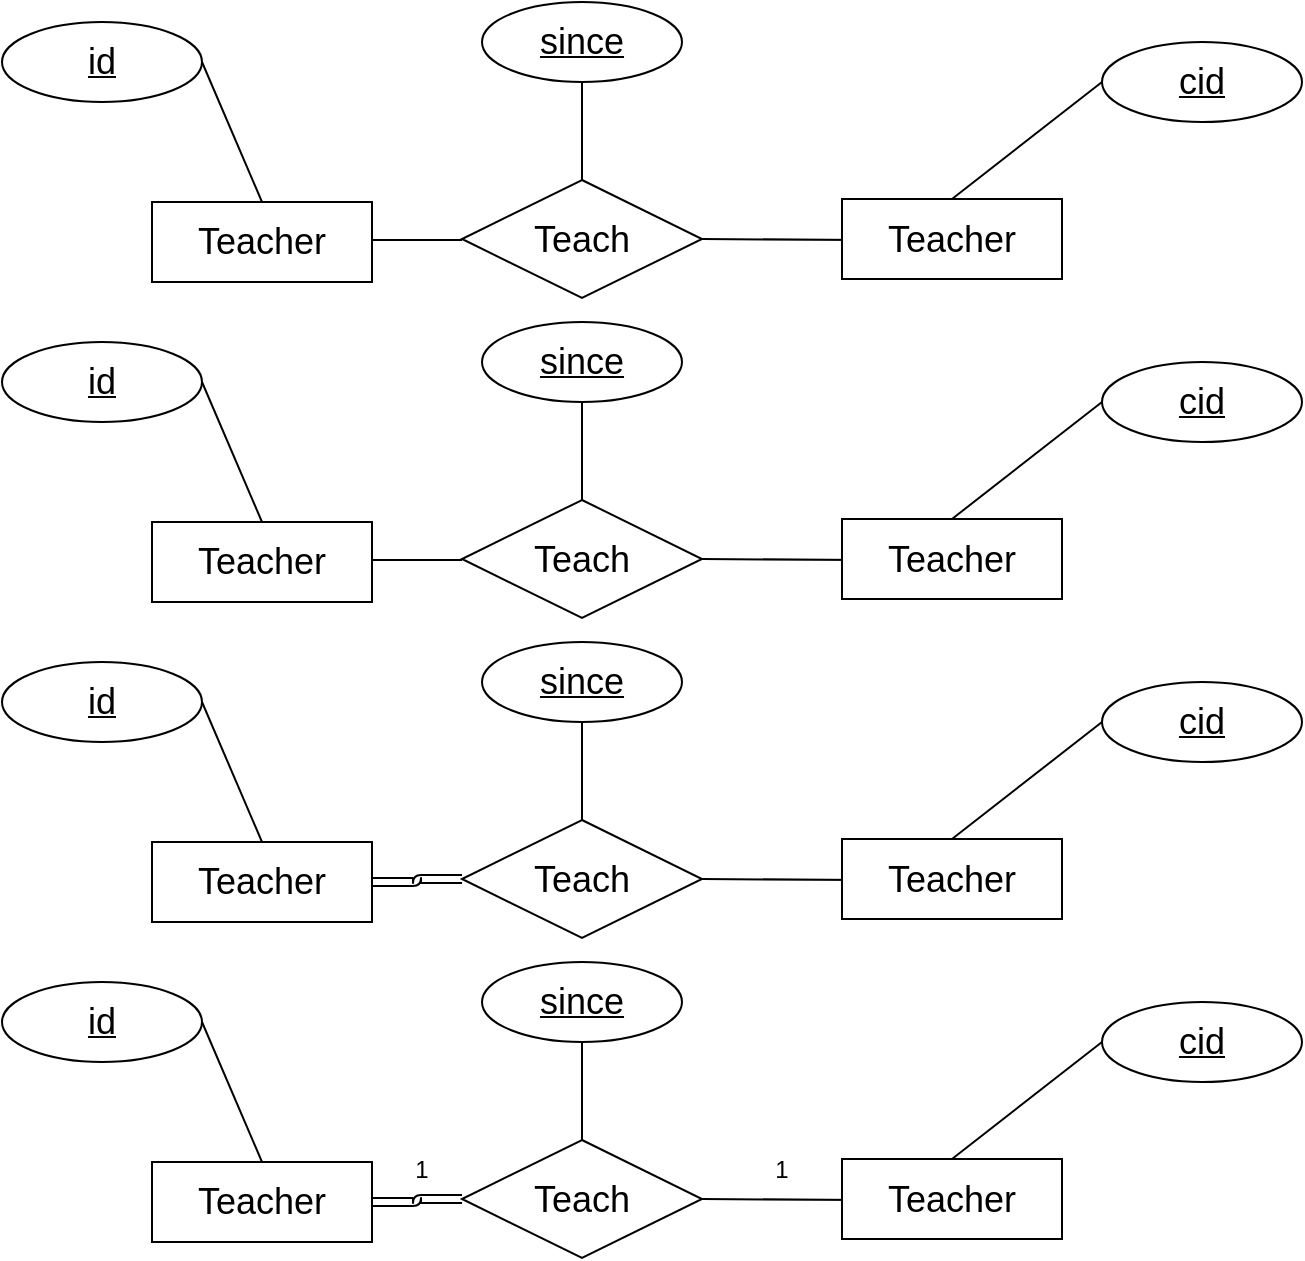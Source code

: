 <mxfile version="14.8.2" type="github">
  <diagram id="R2lEEEUBdFMjLlhIrx00" name="Page-1">
    <mxGraphModel dx="946" dy="614" grid="1" gridSize="10" guides="1" tooltips="1" connect="1" arrows="1" fold="1" page="1" pageScale="1" pageWidth="850" pageHeight="1100" math="0" shadow="0" extFonts="Permanent Marker^https://fonts.googleapis.com/css?family=Permanent+Marker">
      <root>
        <mxCell id="0" />
        <mxCell id="1" parent="0" />
        <mxCell id="z0YsIwwLCyYLcJz00GNt-2" value="&lt;font style=&quot;font-size: 18px&quot;&gt;Teach&lt;/font&gt;" style="rhombus;whiteSpace=wrap;html=1;" vertex="1" parent="1">
          <mxGeometry x="290" y="149" width="120" height="59" as="geometry" />
        </mxCell>
        <mxCell id="z0YsIwwLCyYLcJz00GNt-4" value="&lt;font style=&quot;font-size: 18px&quot;&gt;Teacher&lt;/font&gt;" style="rounded=0;whiteSpace=wrap;html=1;" vertex="1" parent="1">
          <mxGeometry x="135" y="160" width="110" height="40" as="geometry" />
        </mxCell>
        <mxCell id="z0YsIwwLCyYLcJz00GNt-6" value="&lt;font style=&quot;font-size: 18px&quot;&gt;&lt;u&gt;id&lt;/u&gt;&lt;/font&gt;" style="ellipse;whiteSpace=wrap;html=1;" vertex="1" parent="1">
          <mxGeometry x="60" y="70" width="100" height="40" as="geometry" />
        </mxCell>
        <mxCell id="z0YsIwwLCyYLcJz00GNt-17" value="" style="endArrow=none;html=1;startArrow=none;startFill=0;entryX=0.5;entryY=0;entryDx=0;entryDy=0;" edge="1" parent="1">
          <mxGeometry width="50" height="50" relative="1" as="geometry">
            <mxPoint x="160" y="90" as="sourcePoint" />
            <mxPoint x="190" y="160" as="targetPoint" />
          </mxGeometry>
        </mxCell>
        <mxCell id="z0YsIwwLCyYLcJz00GNt-21" value="" style="line;strokeWidth=1;rotatable=0;dashed=0;labelPosition=right;align=left;verticalAlign=middle;spacingTop=0;spacingLeft=6;points=[];portConstraint=eastwest;rounded=0;sketch=0;" vertex="1" parent="1">
          <mxGeometry x="245" y="174" width="45" height="10" as="geometry" />
        </mxCell>
        <mxCell id="z0YsIwwLCyYLcJz00GNt-42" value="" style="endArrow=none;html=1;entryX=0;entryY=0.5;entryDx=0;entryDy=0;exitX=1;exitY=0.5;exitDx=0;exitDy=0;" edge="1" parent="1">
          <mxGeometry width="50" height="50" relative="1" as="geometry">
            <mxPoint x="410" y="178.5" as="sourcePoint" />
            <mxPoint x="490" y="179" as="targetPoint" />
          </mxGeometry>
        </mxCell>
        <mxCell id="z0YsIwwLCyYLcJz00GNt-46" value="&lt;u&gt;&lt;font style=&quot;font-size: 18px&quot;&gt;cid&lt;/font&gt;&lt;/u&gt;" style="ellipse;whiteSpace=wrap;html=1;" vertex="1" parent="1">
          <mxGeometry x="610" y="80" width="100" height="40" as="geometry" />
        </mxCell>
        <mxCell id="z0YsIwwLCyYLcJz00GNt-47" value="" style="endArrow=none;html=1;startArrow=none;startFill=0;entryX=0.5;entryY=0;entryDx=0;entryDy=0;exitX=0;exitY=0.5;exitDx=0;exitDy=0;" edge="1" parent="1" source="z0YsIwwLCyYLcJz00GNt-46" target="z0YsIwwLCyYLcJz00GNt-48">
          <mxGeometry width="50" height="50" relative="1" as="geometry">
            <mxPoint x="530" y="89" as="sourcePoint" />
            <mxPoint x="560" y="149" as="targetPoint" />
          </mxGeometry>
        </mxCell>
        <mxCell id="z0YsIwwLCyYLcJz00GNt-48" value="&lt;font style=&quot;font-size: 18px&quot;&gt;Teacher&lt;/font&gt;" style="rounded=0;whiteSpace=wrap;html=1;" vertex="1" parent="1">
          <mxGeometry x="480" y="158.5" width="110" height="40" as="geometry" />
        </mxCell>
        <mxCell id="z0YsIwwLCyYLcJz00GNt-58" value="" style="endArrow=none;html=1;exitX=0.5;exitY=0;exitDx=0;exitDy=0;entryX=0.5;entryY=1;entryDx=0;entryDy=0;" edge="1" parent="1" source="z0YsIwwLCyYLcJz00GNt-2" target="z0YsIwwLCyYLcJz00GNt-59">
          <mxGeometry width="50" height="50" relative="1" as="geometry">
            <mxPoint x="490" y="280" as="sourcePoint" />
            <mxPoint x="360" y="100" as="targetPoint" />
            <Array as="points" />
          </mxGeometry>
        </mxCell>
        <mxCell id="z0YsIwwLCyYLcJz00GNt-59" value="&lt;font style=&quot;font-size: 18px&quot;&gt;&lt;u&gt;since&lt;/u&gt;&lt;/font&gt;" style="ellipse;whiteSpace=wrap;html=1;" vertex="1" parent="1">
          <mxGeometry x="300" y="60" width="100" height="40" as="geometry" />
        </mxCell>
        <mxCell id="z0YsIwwLCyYLcJz00GNt-62" value="&lt;font style=&quot;font-size: 18px&quot;&gt;Teach&lt;/font&gt;" style="rhombus;whiteSpace=wrap;html=1;" vertex="1" parent="1">
          <mxGeometry x="290" y="309" width="120" height="59" as="geometry" />
        </mxCell>
        <mxCell id="z0YsIwwLCyYLcJz00GNt-63" value="&lt;font style=&quot;font-size: 18px&quot;&gt;Teacher&lt;/font&gt;" style="rounded=0;whiteSpace=wrap;html=1;" vertex="1" parent="1">
          <mxGeometry x="135" y="320" width="110" height="40" as="geometry" />
        </mxCell>
        <mxCell id="z0YsIwwLCyYLcJz00GNt-64" value="&lt;font style=&quot;font-size: 18px&quot;&gt;&lt;u&gt;id&lt;/u&gt;&lt;/font&gt;" style="ellipse;whiteSpace=wrap;html=1;" vertex="1" parent="1">
          <mxGeometry x="60" y="230" width="100" height="40" as="geometry" />
        </mxCell>
        <mxCell id="z0YsIwwLCyYLcJz00GNt-65" value="" style="endArrow=none;html=1;startArrow=none;startFill=0;entryX=0.5;entryY=0;entryDx=0;entryDy=0;" edge="1" parent="1">
          <mxGeometry width="50" height="50" relative="1" as="geometry">
            <mxPoint x="160" y="250" as="sourcePoint" />
            <mxPoint x="190" y="320" as="targetPoint" />
          </mxGeometry>
        </mxCell>
        <mxCell id="z0YsIwwLCyYLcJz00GNt-66" value="" style="line;strokeWidth=1;rotatable=0;dashed=0;labelPosition=right;align=left;verticalAlign=middle;spacingTop=0;spacingLeft=6;points=[];portConstraint=eastwest;rounded=0;sketch=0;" vertex="1" parent="1">
          <mxGeometry x="245" y="334" width="45" height="10" as="geometry" />
        </mxCell>
        <mxCell id="z0YsIwwLCyYLcJz00GNt-67" value="" style="endArrow=none;html=1;entryX=0;entryY=0.5;entryDx=0;entryDy=0;exitX=1;exitY=0.5;exitDx=0;exitDy=0;" edge="1" parent="1">
          <mxGeometry width="50" height="50" relative="1" as="geometry">
            <mxPoint x="410" y="338.5" as="sourcePoint" />
            <mxPoint x="490" y="339" as="targetPoint" />
          </mxGeometry>
        </mxCell>
        <mxCell id="z0YsIwwLCyYLcJz00GNt-68" value="&lt;u&gt;&lt;font style=&quot;font-size: 18px&quot;&gt;cid&lt;/font&gt;&lt;/u&gt;" style="ellipse;whiteSpace=wrap;html=1;" vertex="1" parent="1">
          <mxGeometry x="610" y="240" width="100" height="40" as="geometry" />
        </mxCell>
        <mxCell id="z0YsIwwLCyYLcJz00GNt-69" value="" style="endArrow=none;html=1;startArrow=none;startFill=0;entryX=0.5;entryY=0;entryDx=0;entryDy=0;exitX=0;exitY=0.5;exitDx=0;exitDy=0;" edge="1" parent="1" source="z0YsIwwLCyYLcJz00GNt-68" target="z0YsIwwLCyYLcJz00GNt-70">
          <mxGeometry width="50" height="50" relative="1" as="geometry">
            <mxPoint x="530" y="249" as="sourcePoint" />
            <mxPoint x="560" y="309" as="targetPoint" />
          </mxGeometry>
        </mxCell>
        <mxCell id="z0YsIwwLCyYLcJz00GNt-70" value="&lt;font style=&quot;font-size: 18px&quot;&gt;Teacher&lt;/font&gt;" style="rounded=0;whiteSpace=wrap;html=1;" vertex="1" parent="1">
          <mxGeometry x="480" y="318.5" width="110" height="40" as="geometry" />
        </mxCell>
        <mxCell id="z0YsIwwLCyYLcJz00GNt-71" value="" style="endArrow=none;html=1;exitX=0.5;exitY=0;exitDx=0;exitDy=0;entryX=0.5;entryY=1;entryDx=0;entryDy=0;" edge="1" parent="1" source="z0YsIwwLCyYLcJz00GNt-62" target="z0YsIwwLCyYLcJz00GNt-72">
          <mxGeometry width="50" height="50" relative="1" as="geometry">
            <mxPoint x="490" y="440" as="sourcePoint" />
            <mxPoint x="360" y="260" as="targetPoint" />
            <Array as="points" />
          </mxGeometry>
        </mxCell>
        <mxCell id="z0YsIwwLCyYLcJz00GNt-72" value="&lt;font style=&quot;font-size: 18px&quot;&gt;&lt;u&gt;since&lt;/u&gt;&lt;/font&gt;" style="ellipse;whiteSpace=wrap;html=1;" vertex="1" parent="1">
          <mxGeometry x="300" y="220" width="100" height="40" as="geometry" />
        </mxCell>
        <mxCell id="z0YsIwwLCyYLcJz00GNt-73" value="&lt;font style=&quot;font-size: 18px&quot;&gt;Teach&lt;/font&gt;" style="rhombus;whiteSpace=wrap;html=1;" vertex="1" parent="1">
          <mxGeometry x="290" y="469" width="120" height="59" as="geometry" />
        </mxCell>
        <mxCell id="z0YsIwwLCyYLcJz00GNt-74" value="&lt;font style=&quot;font-size: 18px&quot;&gt;Teacher&lt;/font&gt;" style="rounded=0;whiteSpace=wrap;html=1;" vertex="1" parent="1">
          <mxGeometry x="135" y="480" width="110" height="40" as="geometry" />
        </mxCell>
        <mxCell id="z0YsIwwLCyYLcJz00GNt-75" value="&lt;font style=&quot;font-size: 18px&quot;&gt;&lt;u&gt;id&lt;/u&gt;&lt;/font&gt;" style="ellipse;whiteSpace=wrap;html=1;" vertex="1" parent="1">
          <mxGeometry x="60" y="390" width="100" height="40" as="geometry" />
        </mxCell>
        <mxCell id="z0YsIwwLCyYLcJz00GNt-76" value="" style="endArrow=none;html=1;startArrow=none;startFill=0;entryX=0.5;entryY=0;entryDx=0;entryDy=0;" edge="1" parent="1">
          <mxGeometry width="50" height="50" relative="1" as="geometry">
            <mxPoint x="160" y="410" as="sourcePoint" />
            <mxPoint x="190" y="480" as="targetPoint" />
          </mxGeometry>
        </mxCell>
        <mxCell id="z0YsIwwLCyYLcJz00GNt-78" value="" style="endArrow=none;html=1;entryX=0;entryY=0.5;entryDx=0;entryDy=0;exitX=1;exitY=0.5;exitDx=0;exitDy=0;" edge="1" parent="1">
          <mxGeometry width="50" height="50" relative="1" as="geometry">
            <mxPoint x="410" y="498.5" as="sourcePoint" />
            <mxPoint x="490" y="499" as="targetPoint" />
          </mxGeometry>
        </mxCell>
        <mxCell id="z0YsIwwLCyYLcJz00GNt-79" value="&lt;u&gt;&lt;font style=&quot;font-size: 18px&quot;&gt;cid&lt;/font&gt;&lt;/u&gt;" style="ellipse;whiteSpace=wrap;html=1;" vertex="1" parent="1">
          <mxGeometry x="610" y="400" width="100" height="40" as="geometry" />
        </mxCell>
        <mxCell id="z0YsIwwLCyYLcJz00GNt-80" value="" style="endArrow=none;html=1;startArrow=none;startFill=0;entryX=0.5;entryY=0;entryDx=0;entryDy=0;exitX=0;exitY=0.5;exitDx=0;exitDy=0;" edge="1" parent="1" source="z0YsIwwLCyYLcJz00GNt-79" target="z0YsIwwLCyYLcJz00GNt-81">
          <mxGeometry width="50" height="50" relative="1" as="geometry">
            <mxPoint x="530" y="409" as="sourcePoint" />
            <mxPoint x="560" y="469" as="targetPoint" />
          </mxGeometry>
        </mxCell>
        <mxCell id="z0YsIwwLCyYLcJz00GNt-81" value="&lt;font style=&quot;font-size: 18px&quot;&gt;Teacher&lt;/font&gt;" style="rounded=0;whiteSpace=wrap;html=1;" vertex="1" parent="1">
          <mxGeometry x="480" y="478.5" width="110" height="40" as="geometry" />
        </mxCell>
        <mxCell id="z0YsIwwLCyYLcJz00GNt-82" value="" style="endArrow=none;html=1;exitX=0.5;exitY=0;exitDx=0;exitDy=0;entryX=0.5;entryY=1;entryDx=0;entryDy=0;" edge="1" parent="1" source="z0YsIwwLCyYLcJz00GNt-73" target="z0YsIwwLCyYLcJz00GNt-83">
          <mxGeometry width="50" height="50" relative="1" as="geometry">
            <mxPoint x="490" y="600" as="sourcePoint" />
            <mxPoint x="360" y="420" as="targetPoint" />
            <Array as="points" />
          </mxGeometry>
        </mxCell>
        <mxCell id="z0YsIwwLCyYLcJz00GNt-83" value="&lt;font style=&quot;font-size: 18px&quot;&gt;&lt;u&gt;since&lt;/u&gt;&lt;/font&gt;" style="ellipse;whiteSpace=wrap;html=1;" vertex="1" parent="1">
          <mxGeometry x="300" y="380" width="100" height="40" as="geometry" />
        </mxCell>
        <mxCell id="z0YsIwwLCyYLcJz00GNt-95" value="&lt;font style=&quot;font-size: 18px&quot;&gt;Teach&lt;/font&gt;" style="rhombus;whiteSpace=wrap;html=1;" vertex="1" parent="1">
          <mxGeometry x="290" y="629" width="120" height="59" as="geometry" />
        </mxCell>
        <mxCell id="z0YsIwwLCyYLcJz00GNt-114" style="edgeStyle=orthogonalEdgeStyle;shape=link;rounded=1;sketch=0;orthogonalLoop=1;jettySize=auto;html=1;exitX=1;exitY=0.5;exitDx=0;exitDy=0;startArrow=none;startFill=0;strokeWidth=1;" edge="1" parent="1" source="z0YsIwwLCyYLcJz00GNt-96" target="z0YsIwwLCyYLcJz00GNt-95">
          <mxGeometry relative="1" as="geometry" />
        </mxCell>
        <mxCell id="z0YsIwwLCyYLcJz00GNt-96" value="&lt;font style=&quot;font-size: 18px&quot;&gt;Teacher&lt;/font&gt;" style="rounded=0;whiteSpace=wrap;html=1;" vertex="1" parent="1">
          <mxGeometry x="135" y="640" width="110" height="40" as="geometry" />
        </mxCell>
        <mxCell id="z0YsIwwLCyYLcJz00GNt-97" value="&lt;font style=&quot;font-size: 18px&quot;&gt;&lt;u&gt;id&lt;/u&gt;&lt;/font&gt;" style="ellipse;whiteSpace=wrap;html=1;" vertex="1" parent="1">
          <mxGeometry x="60" y="550" width="100" height="40" as="geometry" />
        </mxCell>
        <mxCell id="z0YsIwwLCyYLcJz00GNt-98" value="" style="endArrow=none;html=1;startArrow=none;startFill=0;entryX=0.5;entryY=0;entryDx=0;entryDy=0;" edge="1" parent="1">
          <mxGeometry width="50" height="50" relative="1" as="geometry">
            <mxPoint x="160" y="570" as="sourcePoint" />
            <mxPoint x="190" y="640" as="targetPoint" />
          </mxGeometry>
        </mxCell>
        <mxCell id="z0YsIwwLCyYLcJz00GNt-100" value="" style="endArrow=none;html=1;entryX=0;entryY=0.5;entryDx=0;entryDy=0;exitX=1;exitY=0.5;exitDx=0;exitDy=0;" edge="1" parent="1">
          <mxGeometry width="50" height="50" relative="1" as="geometry">
            <mxPoint x="410" y="658.5" as="sourcePoint" />
            <mxPoint x="490" y="659" as="targetPoint" />
          </mxGeometry>
        </mxCell>
        <mxCell id="z0YsIwwLCyYLcJz00GNt-101" value="&lt;u&gt;&lt;font style=&quot;font-size: 18px&quot;&gt;cid&lt;/font&gt;&lt;/u&gt;" style="ellipse;whiteSpace=wrap;html=1;" vertex="1" parent="1">
          <mxGeometry x="610" y="560" width="100" height="40" as="geometry" />
        </mxCell>
        <mxCell id="z0YsIwwLCyYLcJz00GNt-102" value="" style="endArrow=none;html=1;startArrow=none;startFill=0;entryX=0.5;entryY=0;entryDx=0;entryDy=0;exitX=0;exitY=0.5;exitDx=0;exitDy=0;" edge="1" parent="1" source="z0YsIwwLCyYLcJz00GNt-101" target="z0YsIwwLCyYLcJz00GNt-103">
          <mxGeometry width="50" height="50" relative="1" as="geometry">
            <mxPoint x="530" y="569" as="sourcePoint" />
            <mxPoint x="560" y="629" as="targetPoint" />
          </mxGeometry>
        </mxCell>
        <mxCell id="z0YsIwwLCyYLcJz00GNt-103" value="&lt;font style=&quot;font-size: 18px&quot;&gt;Teacher&lt;/font&gt;" style="rounded=0;whiteSpace=wrap;html=1;" vertex="1" parent="1">
          <mxGeometry x="480" y="638.5" width="110" height="40" as="geometry" />
        </mxCell>
        <mxCell id="z0YsIwwLCyYLcJz00GNt-104" value="" style="endArrow=none;html=1;exitX=0.5;exitY=0;exitDx=0;exitDy=0;entryX=0.5;entryY=1;entryDx=0;entryDy=0;" edge="1" parent="1" source="z0YsIwwLCyYLcJz00GNt-95" target="z0YsIwwLCyYLcJz00GNt-105">
          <mxGeometry width="50" height="50" relative="1" as="geometry">
            <mxPoint x="490" y="760" as="sourcePoint" />
            <mxPoint x="360" y="580" as="targetPoint" />
            <Array as="points" />
          </mxGeometry>
        </mxCell>
        <mxCell id="z0YsIwwLCyYLcJz00GNt-105" value="&lt;font style=&quot;font-size: 18px&quot;&gt;&lt;u&gt;since&lt;/u&gt;&lt;/font&gt;" style="ellipse;whiteSpace=wrap;html=1;" vertex="1" parent="1">
          <mxGeometry x="300" y="540" width="100" height="40" as="geometry" />
        </mxCell>
        <mxCell id="z0YsIwwLCyYLcJz00GNt-110" style="edgeStyle=orthogonalEdgeStyle;rounded=1;sketch=0;orthogonalLoop=1;jettySize=auto;html=1;exitX=1;exitY=0.5;exitDx=0;exitDy=0;entryX=0;entryY=0.5;entryDx=0;entryDy=0;startArrow=none;startFill=0;strokeWidth=1;shape=link;" edge="1" parent="1" source="z0YsIwwLCyYLcJz00GNt-74" target="z0YsIwwLCyYLcJz00GNt-73">
          <mxGeometry relative="1" as="geometry" />
        </mxCell>
        <mxCell id="z0YsIwwLCyYLcJz00GNt-111" value="1" style="text;html=1;strokeColor=none;fillColor=none;align=center;verticalAlign=middle;whiteSpace=wrap;rounded=0;sketch=0;" vertex="1" parent="1">
          <mxGeometry x="250" y="634" width="40" height="20" as="geometry" />
        </mxCell>
        <mxCell id="z0YsIwwLCyYLcJz00GNt-112" value="1" style="text;html=1;strokeColor=none;fillColor=none;align=center;verticalAlign=middle;whiteSpace=wrap;rounded=0;sketch=0;" vertex="1" parent="1">
          <mxGeometry x="430" y="634" width="40" height="20" as="geometry" />
        </mxCell>
      </root>
    </mxGraphModel>
  </diagram>
</mxfile>
